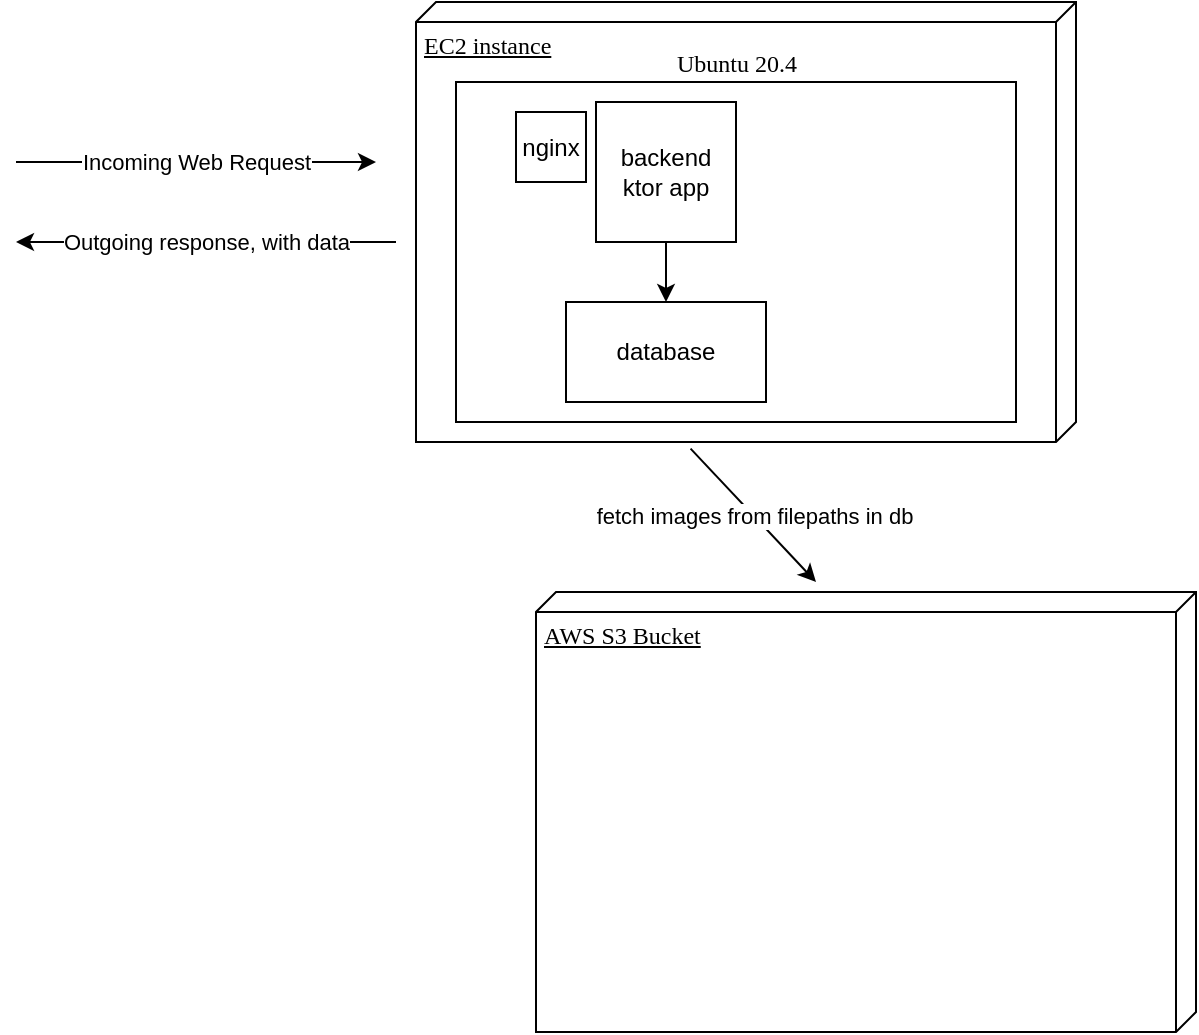 <mxfile version="20.8.11" type="device"><diagram name="Page-1" id="5f0bae14-7c28-e335-631c-24af17079c00"><mxGraphModel dx="1553" dy="933" grid="1" gridSize="10" guides="1" tooltips="1" connect="1" arrows="1" fold="1" page="1" pageScale="1" pageWidth="1100" pageHeight="850" background="none" math="0" shadow="0"><root><mxCell id="0"/><mxCell id="1" parent="0"/><mxCell id="39150e848f15840c-2" value="EC2 instance" style="verticalAlign=top;align=left;spacingTop=8;spacingLeft=2;spacingRight=12;shape=cube;size=10;direction=south;fontStyle=4;html=1;rounded=0;shadow=0;comic=0;labelBackgroundColor=none;strokeWidth=1;fontFamily=Verdana;fontSize=12" parent="1" vertex="1"><mxGeometry x="650" y="80" width="330" height="220" as="geometry"/></mxCell><mxCell id="39150e848f15840c-8" value="Ubuntu 20.4" style="html=1;rounded=0;shadow=0;comic=0;labelBackgroundColor=none;strokeWidth=1;fontFamily=Verdana;fontSize=12;align=center;labelPosition=center;verticalLabelPosition=top;verticalAlign=bottom;" parent="1" vertex="1"><mxGeometry x="670" y="120" width="280" height="170" as="geometry"/></mxCell><mxCell id="iNZcnJqerPuWk-DVO2Ki-2" value="nginx" style="whiteSpace=wrap;html=1;aspect=fixed;" vertex="1" parent="1"><mxGeometry x="700" y="135" width="35" height="35" as="geometry"/></mxCell><mxCell id="iNZcnJqerPuWk-DVO2Ki-6" value="" style="edgeStyle=orthogonalEdgeStyle;rounded=0;orthogonalLoop=1;jettySize=auto;html=1;" edge="1" parent="1" source="iNZcnJqerPuWk-DVO2Ki-3" target="iNZcnJqerPuWk-DVO2Ki-5"><mxGeometry relative="1" as="geometry"/></mxCell><mxCell id="iNZcnJqerPuWk-DVO2Ki-3" value="backend ktor app" style="whiteSpace=wrap;html=1;aspect=fixed;" vertex="1" parent="1"><mxGeometry x="740" y="130" width="70" height="70" as="geometry"/></mxCell><mxCell id="iNZcnJqerPuWk-DVO2Ki-4" value="Incoming Web Request" style="endArrow=classic;html=1;rounded=0;" edge="1" parent="1"><mxGeometry width="50" height="50" relative="1" as="geometry"><mxPoint x="450" y="160" as="sourcePoint"/><mxPoint x="630" y="160" as="targetPoint"/></mxGeometry></mxCell><mxCell id="iNZcnJqerPuWk-DVO2Ki-5" value="database" style="whiteSpace=wrap;html=1;" vertex="1" parent="1"><mxGeometry x="725" y="230" width="100" height="50" as="geometry"/></mxCell><mxCell id="iNZcnJqerPuWk-DVO2Ki-7" value="Outgoing response, with data" style="edgeStyle=none;orthogonalLoop=1;jettySize=auto;html=1;rounded=0;" edge="1" parent="1"><mxGeometry width="100" relative="1" as="geometry"><mxPoint x="640" y="200" as="sourcePoint"/><mxPoint x="450" y="200" as="targetPoint"/><Array as="points"/></mxGeometry></mxCell><mxCell id="iNZcnJqerPuWk-DVO2Ki-8" value="fetch images from filepaths in db" style="endArrow=classic;html=1;rounded=0;exitX=1.015;exitY=0.584;exitDx=0;exitDy=0;exitPerimeter=0;" edge="1" parent="1" source="39150e848f15840c-2"><mxGeometry width="50" height="50" relative="1" as="geometry"><mxPoint x="740" y="340" as="sourcePoint"/><mxPoint x="850" y="370" as="targetPoint"/></mxGeometry></mxCell><mxCell id="iNZcnJqerPuWk-DVO2Ki-10" value="AWS S3 Bucket" style="verticalAlign=top;align=left;spacingTop=8;spacingLeft=2;spacingRight=12;shape=cube;size=10;direction=south;fontStyle=4;html=1;rounded=0;shadow=0;comic=0;labelBackgroundColor=none;strokeWidth=1;fontFamily=Verdana;fontSize=12" vertex="1" parent="1"><mxGeometry x="710" y="375" width="330" height="220" as="geometry"/></mxCell></root></mxGraphModel></diagram></mxfile>